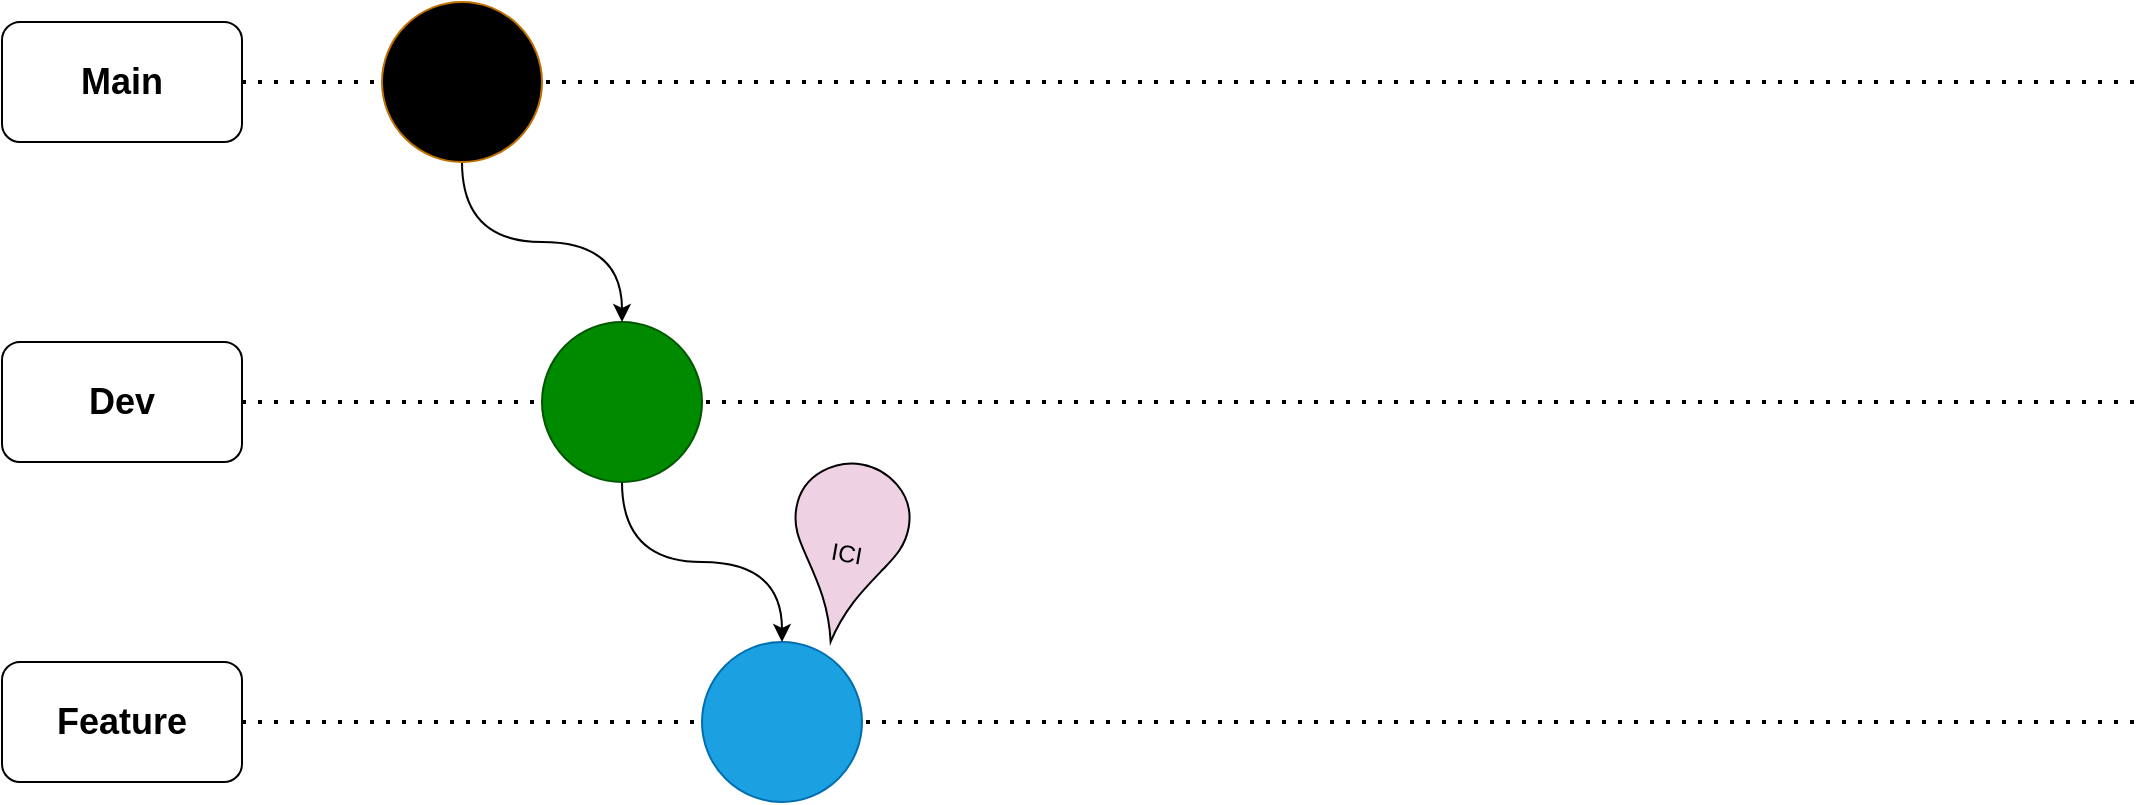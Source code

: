 <mxfile version="23.1.5" type="device" pages="2">
  <diagram name="Page-1" id="QbkkgsMDkH_GlrHjEnIB">
    <mxGraphModel dx="1434" dy="836" grid="1" gridSize="10" guides="1" tooltips="1" connect="1" arrows="1" fold="1" page="1" pageScale="1" pageWidth="1169" pageHeight="827" math="0" shadow="0">
      <root>
        <mxCell id="0" />
        <mxCell id="1" parent="0" />
        <mxCell id="xrybCc77rTdmahBuqhCi-16" value="" style="endArrow=none;dashed=1;html=1;dashPattern=1 3;strokeWidth=2;rounded=0;exitX=1;exitY=0.5;exitDx=0;exitDy=0;" edge="1" source="xrybCc77rTdmahBuqhCi-15" parent="1">
          <mxGeometry width="50" height="50" relative="1" as="geometry">
            <mxPoint x="190" y="630" as="sourcePoint" />
            <mxPoint x="1080" y="520" as="targetPoint" />
          </mxGeometry>
        </mxCell>
        <mxCell id="xrybCc77rTdmahBuqhCi-13" value="" style="endArrow=none;dashed=1;html=1;dashPattern=1 3;strokeWidth=2;rounded=0;exitX=1;exitY=0.5;exitDx=0;exitDy=0;" edge="1" source="xrybCc77rTdmahBuqhCi-12" parent="1">
          <mxGeometry width="50" height="50" relative="1" as="geometry">
            <mxPoint x="190" y="470" as="sourcePoint" />
            <mxPoint x="1080" y="360" as="targetPoint" />
          </mxGeometry>
        </mxCell>
        <mxCell id="xrybCc77rTdmahBuqhCi-17" style="edgeStyle=orthogonalEdgeStyle;rounded=0;orthogonalLoop=1;jettySize=auto;html=1;entryX=0.5;entryY=0;entryDx=0;entryDy=0;curved=1;" edge="1" parent="1" source="xrybCc77rTdmahBuqhCi-6" target="xrybCc77rTdmahBuqhCi-11">
          <mxGeometry relative="1" as="geometry" />
        </mxCell>
        <mxCell id="xrybCc77rTdmahBuqhCi-6" value="" style="ellipse;fillColor=#000000;fontColor=#000000;strokeColor=#BD7000;" vertex="1" parent="1">
          <mxGeometry x="200" y="160" width="80" height="80" as="geometry" />
        </mxCell>
        <mxCell id="xrybCc77rTdmahBuqhCi-8" value="Main" style="rounded=1;whiteSpace=wrap;html=1;fontStyle=1;fontSize=18;" vertex="1" parent="1">
          <mxGeometry x="10" y="170" width="120" height="60" as="geometry" />
        </mxCell>
        <mxCell id="xrybCc77rTdmahBuqhCi-10" value="" style="endArrow=none;dashed=1;html=1;dashPattern=1 3;strokeWidth=2;rounded=0;exitX=1;exitY=0.5;exitDx=0;exitDy=0;" edge="1" parent="1" source="xrybCc77rTdmahBuqhCi-8">
          <mxGeometry width="50" height="50" relative="1" as="geometry">
            <mxPoint x="190" y="310" as="sourcePoint" />
            <mxPoint x="1080" y="200" as="targetPoint" />
          </mxGeometry>
        </mxCell>
        <mxCell id="xrybCc77rTdmahBuqhCi-18" style="edgeStyle=orthogonalEdgeStyle;rounded=0;orthogonalLoop=1;jettySize=auto;html=1;curved=1;" edge="1" parent="1" source="xrybCc77rTdmahBuqhCi-11" target="xrybCc77rTdmahBuqhCi-14">
          <mxGeometry relative="1" as="geometry" />
        </mxCell>
        <mxCell id="xrybCc77rTdmahBuqhCi-11" value="" style="ellipse;fillColor=#008a00;fontColor=#ffffff;strokeColor=#005700;" vertex="1" parent="1">
          <mxGeometry x="280" y="320" width="80" height="80" as="geometry" />
        </mxCell>
        <mxCell id="xrybCc77rTdmahBuqhCi-12" value="Dev" style="rounded=1;whiteSpace=wrap;html=1;fontStyle=1;fontSize=18;" vertex="1" parent="1">
          <mxGeometry x="10" y="330" width="120" height="60" as="geometry" />
        </mxCell>
        <mxCell id="xrybCc77rTdmahBuqhCi-14" value="" style="ellipse;fillColor=#1ba1e2;fontColor=#ffffff;strokeColor=#006EAF;" vertex="1" parent="1">
          <mxGeometry x="360" y="480" width="80" height="80" as="geometry" />
        </mxCell>
        <mxCell id="xrybCc77rTdmahBuqhCi-15" value="Feature" style="rounded=1;whiteSpace=wrap;html=1;fontStyle=1;fontSize=18;" vertex="1" parent="1">
          <mxGeometry x="10" y="490" width="120" height="60" as="geometry" />
        </mxCell>
        <mxCell id="pYwc-InU3lfuEUP4mM3F-3" value="ICI" style="html=1;outlineConnect=0;whiteSpace=wrap;shape=mxgraph.archimate3.locationIcon;fillColor=#efd1e4;aspect=fixed;rotation=10;" vertex="1" parent="1">
          <mxGeometry x="400.64" y="390.54" width="63" height="90" as="geometry" />
        </mxCell>
      </root>
    </mxGraphModel>
  </diagram>
  <diagram id="1nuop3o8K1MoOnNfpPs0" name="Page-2">
    <mxGraphModel dx="1434" dy="836" grid="1" gridSize="10" guides="1" tooltips="1" connect="1" arrows="1" fold="1" page="1" pageScale="1" pageWidth="1169" pageHeight="827" math="0" shadow="0">
      <root>
        <mxCell id="0" />
        <mxCell id="1" parent="0" />
        <mxCell id="9DRtTghpru2i6pVYhTJl-1" value="" style="endArrow=none;dashed=1;html=1;dashPattern=1 3;strokeWidth=2;rounded=0;exitX=1;exitY=0.5;exitDx=0;exitDy=0;" edge="1" parent="1" source="9DRtTghpru2i6pVYhTJl-7">
          <mxGeometry width="50" height="50" relative="1" as="geometry">
            <mxPoint x="190" y="470" as="sourcePoint" />
            <mxPoint x="1080" y="360" as="targetPoint" />
          </mxGeometry>
        </mxCell>
        <mxCell id="9DRtTghpru2i6pVYhTJl-2" style="edgeStyle=orthogonalEdgeStyle;rounded=0;orthogonalLoop=1;jettySize=auto;html=1;entryX=0.5;entryY=0;entryDx=0;entryDy=0;curved=1;" edge="1" parent="1" source="9DRtTghpru2i6pVYhTJl-3" target="9DRtTghpru2i6pVYhTJl-6">
          <mxGeometry relative="1" as="geometry" />
        </mxCell>
        <mxCell id="9DRtTghpru2i6pVYhTJl-3" value="" style="ellipse;fillColor=#000000;fontColor=#000000;strokeColor=#BD7000;" vertex="1" parent="1">
          <mxGeometry x="200" y="160" width="80" height="80" as="geometry" />
        </mxCell>
        <mxCell id="9DRtTghpru2i6pVYhTJl-4" value="Main" style="rounded=1;whiteSpace=wrap;html=1;fontStyle=1;fontSize=18;" vertex="1" parent="1">
          <mxGeometry x="10" y="170" width="120" height="60" as="geometry" />
        </mxCell>
        <mxCell id="9DRtTghpru2i6pVYhTJl-5" value="" style="endArrow=none;dashed=1;html=1;dashPattern=1 3;strokeWidth=2;rounded=0;exitX=1;exitY=0.5;exitDx=0;exitDy=0;" edge="1" parent="1" source="9DRtTghpru2i6pVYhTJl-4">
          <mxGeometry width="50" height="50" relative="1" as="geometry">
            <mxPoint x="190" y="310" as="sourcePoint" />
            <mxPoint x="1080" y="200" as="targetPoint" />
          </mxGeometry>
        </mxCell>
        <mxCell id="9DRtTghpru2i6pVYhTJl-6" value="" style="ellipse;fillColor=#008a00;fontColor=#ffffff;strokeColor=#005700;" vertex="1" parent="1">
          <mxGeometry x="280" y="320" width="80" height="80" as="geometry" />
        </mxCell>
        <mxCell id="9DRtTghpru2i6pVYhTJl-7" value="Dev" style="rounded=1;whiteSpace=wrap;html=1;fontStyle=1;fontSize=18;" vertex="1" parent="1">
          <mxGeometry x="10" y="330" width="120" height="60" as="geometry" />
        </mxCell>
      </root>
    </mxGraphModel>
  </diagram>
</mxfile>
